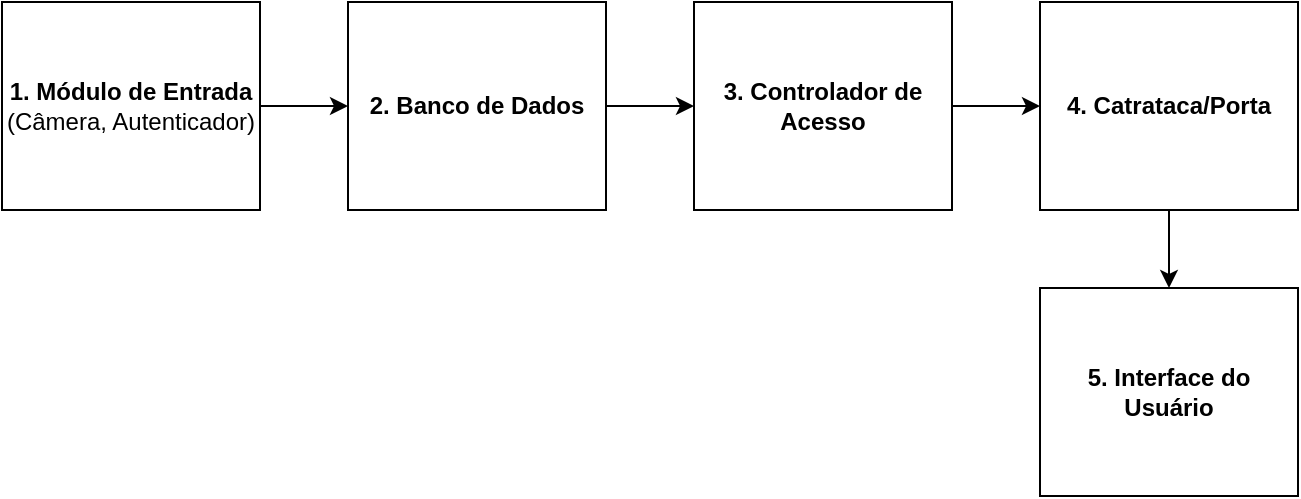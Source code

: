 <mxfile version="24.2.1" type="github">
  <diagram name="Page-1" id="IaB7p9G07RdtcvoD76Kl">
    <mxGraphModel dx="691" dy="1562" grid="0" gridSize="10" guides="1" tooltips="1" connect="1" arrows="1" fold="1" page="1" pageScale="1" pageWidth="850" pageHeight="1100" math="0" shadow="0">
      <root>
        <mxCell id="0" />
        <mxCell id="1" parent="0" />
        <mxCell id="KhLi116X54OpdkXT-Y02-1" value="" style="edgeStyle=orthogonalEdgeStyle;rounded=0;orthogonalLoop=1;jettySize=auto;html=1;" edge="1" parent="1" source="KhLi116X54OpdkXT-Y02-2" target="KhLi116X54OpdkXT-Y02-6">
          <mxGeometry relative="1" as="geometry" />
        </mxCell>
        <mxCell id="KhLi116X54OpdkXT-Y02-2" value="&lt;div&gt;&lt;b&gt;2. Banco de Dados&lt;/b&gt;&lt;/div&gt;" style="rounded=0;whiteSpace=wrap;html=1;" vertex="1" parent="1">
          <mxGeometry x="263" y="-350" width="129" height="104" as="geometry" />
        </mxCell>
        <mxCell id="KhLi116X54OpdkXT-Y02-3" value="" style="edgeStyle=orthogonalEdgeStyle;rounded=0;orthogonalLoop=1;jettySize=auto;html=1;" edge="1" parent="1" source="KhLi116X54OpdkXT-Y02-4" target="KhLi116X54OpdkXT-Y02-2">
          <mxGeometry relative="1" as="geometry" />
        </mxCell>
        <mxCell id="KhLi116X54OpdkXT-Y02-4" value="&lt;div&gt;&lt;b&gt;1. Módulo de Entrada&lt;br&gt;&lt;/b&gt;&lt;/div&gt;&lt;div&gt;(Câmera, Autenticador)&lt;/div&gt;" style="rounded=0;whiteSpace=wrap;html=1;" vertex="1" parent="1">
          <mxGeometry x="90" y="-350" width="129" height="104" as="geometry" />
        </mxCell>
        <mxCell id="KhLi116X54OpdkXT-Y02-5" value="" style="edgeStyle=orthogonalEdgeStyle;rounded=0;orthogonalLoop=1;jettySize=auto;html=1;" edge="1" parent="1" source="KhLi116X54OpdkXT-Y02-6" target="KhLi116X54OpdkXT-Y02-8">
          <mxGeometry relative="1" as="geometry" />
        </mxCell>
        <mxCell id="KhLi116X54OpdkXT-Y02-6" value="&lt;div&gt;&lt;b&gt;3. Controlador de Acesso&lt;/b&gt;&lt;/div&gt;" style="rounded=0;whiteSpace=wrap;html=1;" vertex="1" parent="1">
          <mxGeometry x="436" y="-350" width="129" height="104" as="geometry" />
        </mxCell>
        <mxCell id="KhLi116X54OpdkXT-Y02-7" value="" style="edgeStyle=orthogonalEdgeStyle;rounded=0;orthogonalLoop=1;jettySize=auto;html=1;" edge="1" parent="1" source="KhLi116X54OpdkXT-Y02-8" target="KhLi116X54OpdkXT-Y02-9">
          <mxGeometry relative="1" as="geometry" />
        </mxCell>
        <mxCell id="KhLi116X54OpdkXT-Y02-8" value="&lt;div&gt;&lt;b&gt;4. Catrataca/Porta&lt;/b&gt;&lt;/div&gt;" style="rounded=0;whiteSpace=wrap;html=1;" vertex="1" parent="1">
          <mxGeometry x="609" y="-350" width="129" height="104" as="geometry" />
        </mxCell>
        <mxCell id="KhLi116X54OpdkXT-Y02-9" value="&lt;div&gt;&lt;b&gt;5. Interface do Usuário&lt;/b&gt;&lt;/div&gt;" style="rounded=0;whiteSpace=wrap;html=1;" vertex="1" parent="1">
          <mxGeometry x="609" y="-207" width="129" height="104" as="geometry" />
        </mxCell>
      </root>
    </mxGraphModel>
  </diagram>
</mxfile>
